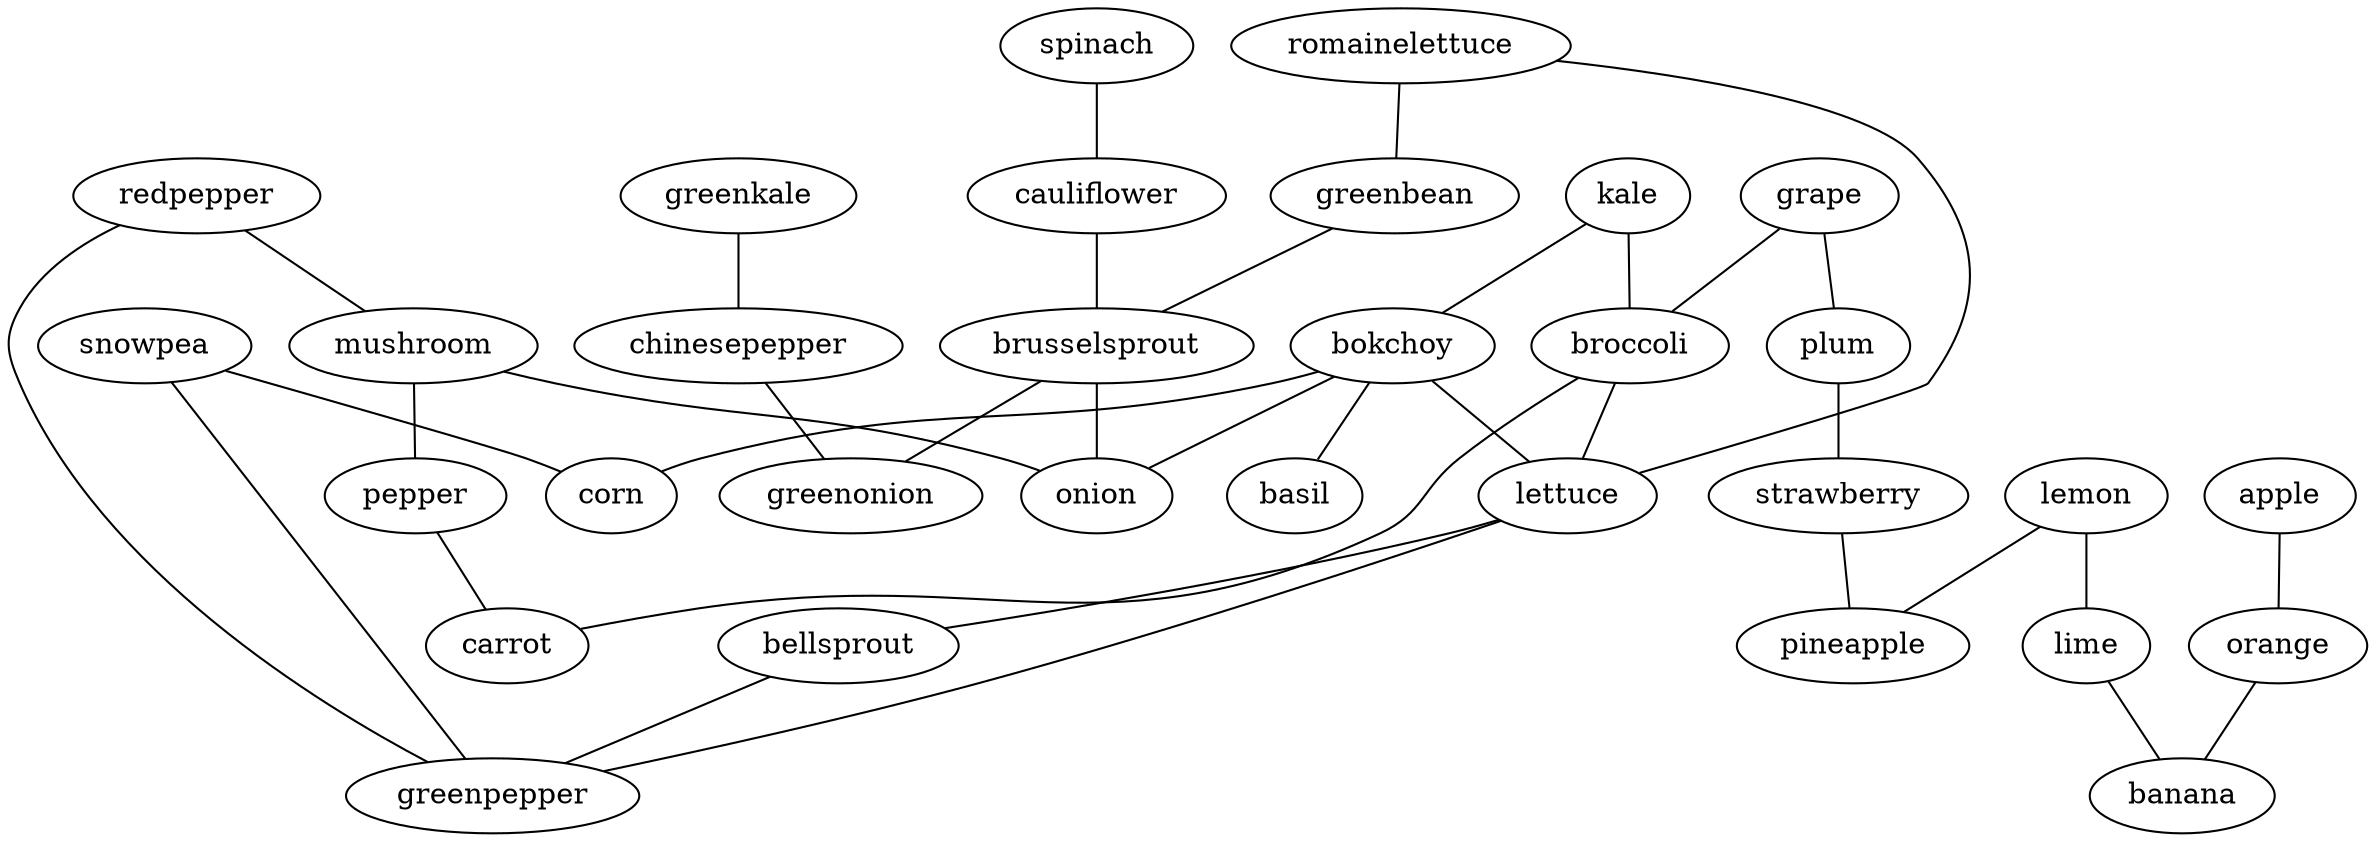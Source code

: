 strict graph G {
redpepper;
kale;
greenkale;
romainelettuce;
apple;
lemon;
mushroom;
spinach;
snowpea;
greenbean;
orange;
lime;
banana;
pepper;
cauliflower;
bokchoy;
chinesepepper;
basil;
grape;
broccoli;
brusselsprout;
onion;
lettuce;
corn;
plum;
bellsprout;
strawberry;
carrot;
pineapple;
greenpepper;
greenonion;
redpepper -- greenpepper  [weight=1];
redpepper -- mushroom  [weight=1];
kale -- bokchoy  [weight=1];
kale -- broccoli  [weight=1];
greenkale -- chinesepepper  [weight=1];
romainelettuce -- lettuce  [weight=1];
romainelettuce -- greenbean  [weight=1];
apple -- orange  [weight=1];
lemon -- pineapple  [weight=1];
lemon -- lime  [weight=1];
mushroom -- pepper  [weight=1];
mushroom -- onion  [weight=1];
spinach -- cauliflower  [weight=1];
snowpea -- corn  [weight=1];
snowpea -- greenpepper  [weight=1];
greenbean -- brusselsprout  [weight=1];
orange -- banana  [weight=1];
lime -- banana  [weight=1];
pepper -- carrot  [weight=1];
cauliflower -- brusselsprout  [weight=1];
bokchoy -- onion  [weight=1];
bokchoy -- corn  [weight=1];
bokchoy -- lettuce  [weight=1];
bokchoy -- basil  [weight=1];
chinesepepper -- greenonion  [weight=1];
grape -- plum  [weight=1];
grape -- broccoli  [weight=1];
broccoli -- lettuce  [weight=1];
broccoli -- carrot  [weight=1];
brusselsprout -- onion  [weight=1];
brusselsprout -- greenonion  [weight=1];
lettuce -- bellsprout  [weight=1];
lettuce -- greenpepper  [weight=1];
plum -- strawberry  [weight=1];
bellsprout -- greenpepper  [weight=1];
strawberry -- pineapple  [weight=1];
}
